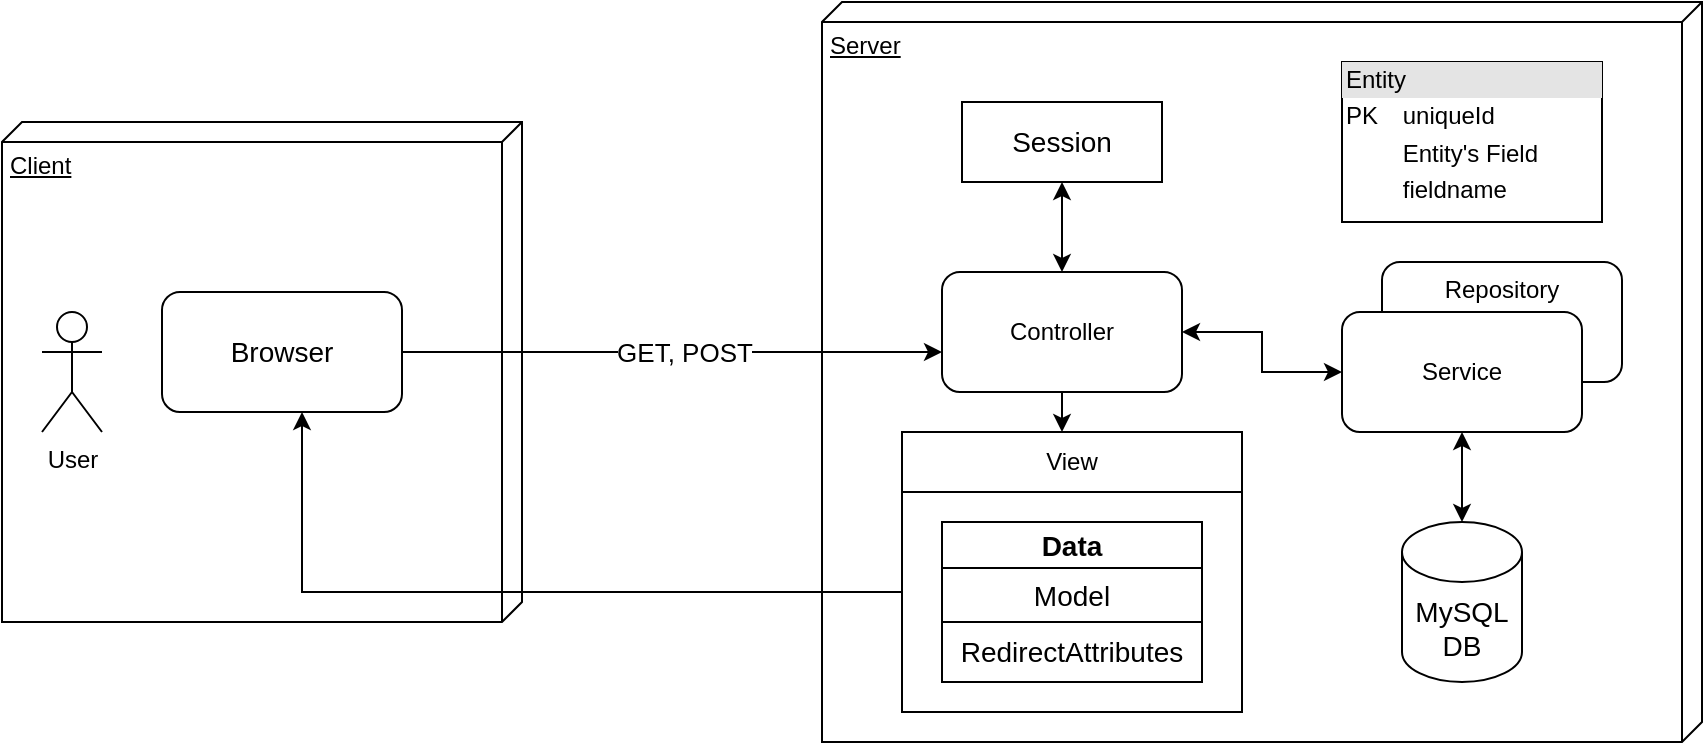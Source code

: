 <mxfile>
    <diagram name="페이지-1" id="mvZ9qLQPtHk2U4TqpqGp">
        <mxGraphModel dx="1392" dy="880" grid="1" gridSize="10" guides="1" tooltips="1" connect="1" arrows="1" fold="1" page="1" pageScale="1" pageWidth="1100" pageHeight="850" math="0" shadow="0">
            <root>
                <mxCell id="0"/>
                <mxCell id="1" parent="0"/>
                <mxCell id="25" value="Server" style="verticalAlign=top;align=left;spacingTop=8;spacingLeft=2;spacingRight=12;shape=cube;size=10;direction=south;fontStyle=4;html=1;whiteSpace=wrap;" vertex="1" parent="1">
                    <mxGeometry x="535" y="190" width="440" height="370" as="geometry"/>
                </mxCell>
                <mxCell id="26" value="&lt;div&gt;Client&lt;/div&gt;&lt;div&gt;&lt;br&gt;&lt;/div&gt;" style="verticalAlign=top;align=left;spacingTop=8;spacingLeft=2;spacingRight=12;shape=cube;size=10;direction=south;fontStyle=4;html=1;whiteSpace=wrap;" vertex="1" parent="1">
                    <mxGeometry x="125" y="250" width="260" height="250" as="geometry"/>
                </mxCell>
                <mxCell id="27" value="&lt;div&gt;MySQL&lt;/div&gt;&lt;div&gt;DB&lt;br&gt;&lt;/div&gt;" style="shape=cylinder3;whiteSpace=wrap;html=1;boundedLbl=1;backgroundOutline=1;size=15;fontSize=14;" vertex="1" parent="1">
                    <mxGeometry x="825" y="450" width="60" height="80" as="geometry"/>
                </mxCell>
                <mxCell id="28" value="Data" style="swimlane;whiteSpace=wrap;html=1;fontSize=14;" vertex="1" parent="1">
                    <mxGeometry x="595" y="450" width="130" height="80" as="geometry"/>
                </mxCell>
                <mxCell id="29" value="Model" style="whiteSpace=wrap;html=1;fontSize=14;" vertex="1" parent="28">
                    <mxGeometry y="23" width="130" height="27" as="geometry"/>
                </mxCell>
                <mxCell id="30" value="RedirectAttributes" style="whiteSpace=wrap;html=1;fontSize=14;" vertex="1" parent="28">
                    <mxGeometry y="50" width="130" height="30" as="geometry"/>
                </mxCell>
                <mxCell id="31" style="edgeStyle=orthogonalEdgeStyle;rounded=0;orthogonalLoop=1;jettySize=auto;html=1;exitX=0.5;exitY=1;exitDx=0;exitDy=0;startArrow=classic;startFill=1;" edge="1" parent="1" source="32" target="39">
                    <mxGeometry relative="1" as="geometry"/>
                </mxCell>
                <mxCell id="32" value="Session" style="whiteSpace=wrap;html=1;fontSize=14;" vertex="1" parent="1">
                    <mxGeometry x="605" y="240" width="100" height="40" as="geometry"/>
                </mxCell>
                <mxCell id="33" value="&lt;div&gt;User&lt;/div&gt;" style="shape=umlActor;verticalLabelPosition=bottom;verticalAlign=top;html=1;outlineConnect=0;" vertex="1" parent="1">
                    <mxGeometry x="145" y="345" width="30" height="60" as="geometry"/>
                </mxCell>
                <mxCell id="34" style="edgeStyle=orthogonalEdgeStyle;rounded=0;orthogonalLoop=1;jettySize=auto;html=1;exitX=1;exitY=0.5;exitDx=0;exitDy=0;" edge="1" parent="1" source="36" target="39">
                    <mxGeometry relative="1" as="geometry">
                        <Array as="points">
                            <mxPoint x="365" y="365"/>
                            <mxPoint x="365" y="365"/>
                        </Array>
                    </mxGeometry>
                </mxCell>
                <mxCell id="35" value="&lt;font style=&quot;font-size: 13px;&quot;&gt;GET, POST&lt;/font&gt;" style="edgeLabel;html=1;align=center;verticalAlign=middle;resizable=0;points=[];" vertex="1" connectable="0" parent="34">
                    <mxGeometry x="-0.509" y="2" relative="1" as="geometry">
                        <mxPoint x="74" y="2" as="offset"/>
                    </mxGeometry>
                </mxCell>
                <mxCell id="36" value="&lt;font style=&quot;font-size: 14px;&quot;&gt;Browser&lt;/font&gt;" style="rounded=1;whiteSpace=wrap;html=1;" vertex="1" parent="1">
                    <mxGeometry x="205" y="335" width="120" height="60" as="geometry"/>
                </mxCell>
                <mxCell id="37" style="edgeStyle=orthogonalEdgeStyle;rounded=0;orthogonalLoop=1;jettySize=auto;html=1;startArrow=classic;startFill=1;" edge="1" parent="1" source="39" target="42">
                    <mxGeometry relative="1" as="geometry"/>
                </mxCell>
                <mxCell id="38" style="edgeStyle=orthogonalEdgeStyle;rounded=0;orthogonalLoop=1;jettySize=auto;html=1;" edge="1" parent="1" source="39" target="45">
                    <mxGeometry relative="1" as="geometry">
                        <Array as="points">
                            <mxPoint x="655" y="400"/>
                            <mxPoint x="655" y="400"/>
                        </Array>
                    </mxGeometry>
                </mxCell>
                <mxCell id="39" value="Controller" style="rounded=1;whiteSpace=wrap;html=1;" vertex="1" parent="1">
                    <mxGeometry x="595" y="325" width="120" height="60" as="geometry"/>
                </mxCell>
                <mxCell id="40" value="&lt;div&gt;Repository&lt;/div&gt;" style="rounded=1;whiteSpace=wrap;html=1;verticalAlign=top;" vertex="1" parent="1">
                    <mxGeometry x="815" y="320" width="120" height="60" as="geometry"/>
                </mxCell>
                <mxCell id="41" style="edgeStyle=orthogonalEdgeStyle;rounded=0;orthogonalLoop=1;jettySize=auto;html=1;startArrow=classic;startFill=1;" edge="1" parent="1" source="42" target="27">
                    <mxGeometry relative="1" as="geometry"/>
                </mxCell>
                <mxCell id="42" value="&lt;div&gt;Service&lt;/div&gt;" style="rounded=1;whiteSpace=wrap;html=1;" vertex="1" parent="1">
                    <mxGeometry x="795" y="345" width="120" height="60" as="geometry"/>
                </mxCell>
                <mxCell id="43" value="&lt;div style=&quot;box-sizing: border-box; width: 100%; background: rgb(228, 228, 228); padding: 2px;&quot;&gt;Entity&lt;/div&gt;&lt;table style=&quot;width:100%;font-size:1em;&quot; cellpadding=&quot;2&quot; cellspacing=&quot;0&quot;&gt;&lt;tbody&gt;&lt;tr&gt;&lt;td&gt;PK&lt;/td&gt;&lt;td&gt;uniqueId&lt;/td&gt;&lt;/tr&gt;&lt;tr&gt;&lt;td&gt;&lt;br&gt;&lt;/td&gt;&lt;td&gt;Entity's Field&lt;br&gt;&lt;/td&gt;&lt;/tr&gt;&lt;tr&gt;&lt;td&gt;&lt;/td&gt;&lt;td&gt;fieldname&lt;/td&gt;&lt;/tr&gt;&lt;/tbody&gt;&lt;/table&gt;" style="verticalAlign=top;align=left;overflow=fill;html=1;whiteSpace=wrap;" vertex="1" parent="1">
                    <mxGeometry x="795" y="220" width="130" height="80" as="geometry"/>
                </mxCell>
                <mxCell id="44" style="edgeStyle=orthogonalEdgeStyle;rounded=0;orthogonalLoop=1;jettySize=auto;html=1;" edge="1" parent="1" source="45" target="36">
                    <mxGeometry relative="1" as="geometry">
                        <Array as="points">
                            <mxPoint x="275" y="485"/>
                        </Array>
                    </mxGeometry>
                </mxCell>
                <mxCell id="45" value="View" style="swimlane;fontStyle=0;childLayout=stackLayout;horizontal=1;startSize=30;horizontalStack=0;resizeParent=1;resizeParentMax=0;resizeLast=0;collapsible=1;marginBottom=0;whiteSpace=wrap;html=1;" vertex="1" parent="1">
                    <mxGeometry x="575" y="405" width="170" height="140" as="geometry"/>
                </mxCell>
            </root>
        </mxGraphModel>
    </diagram>
</mxfile>